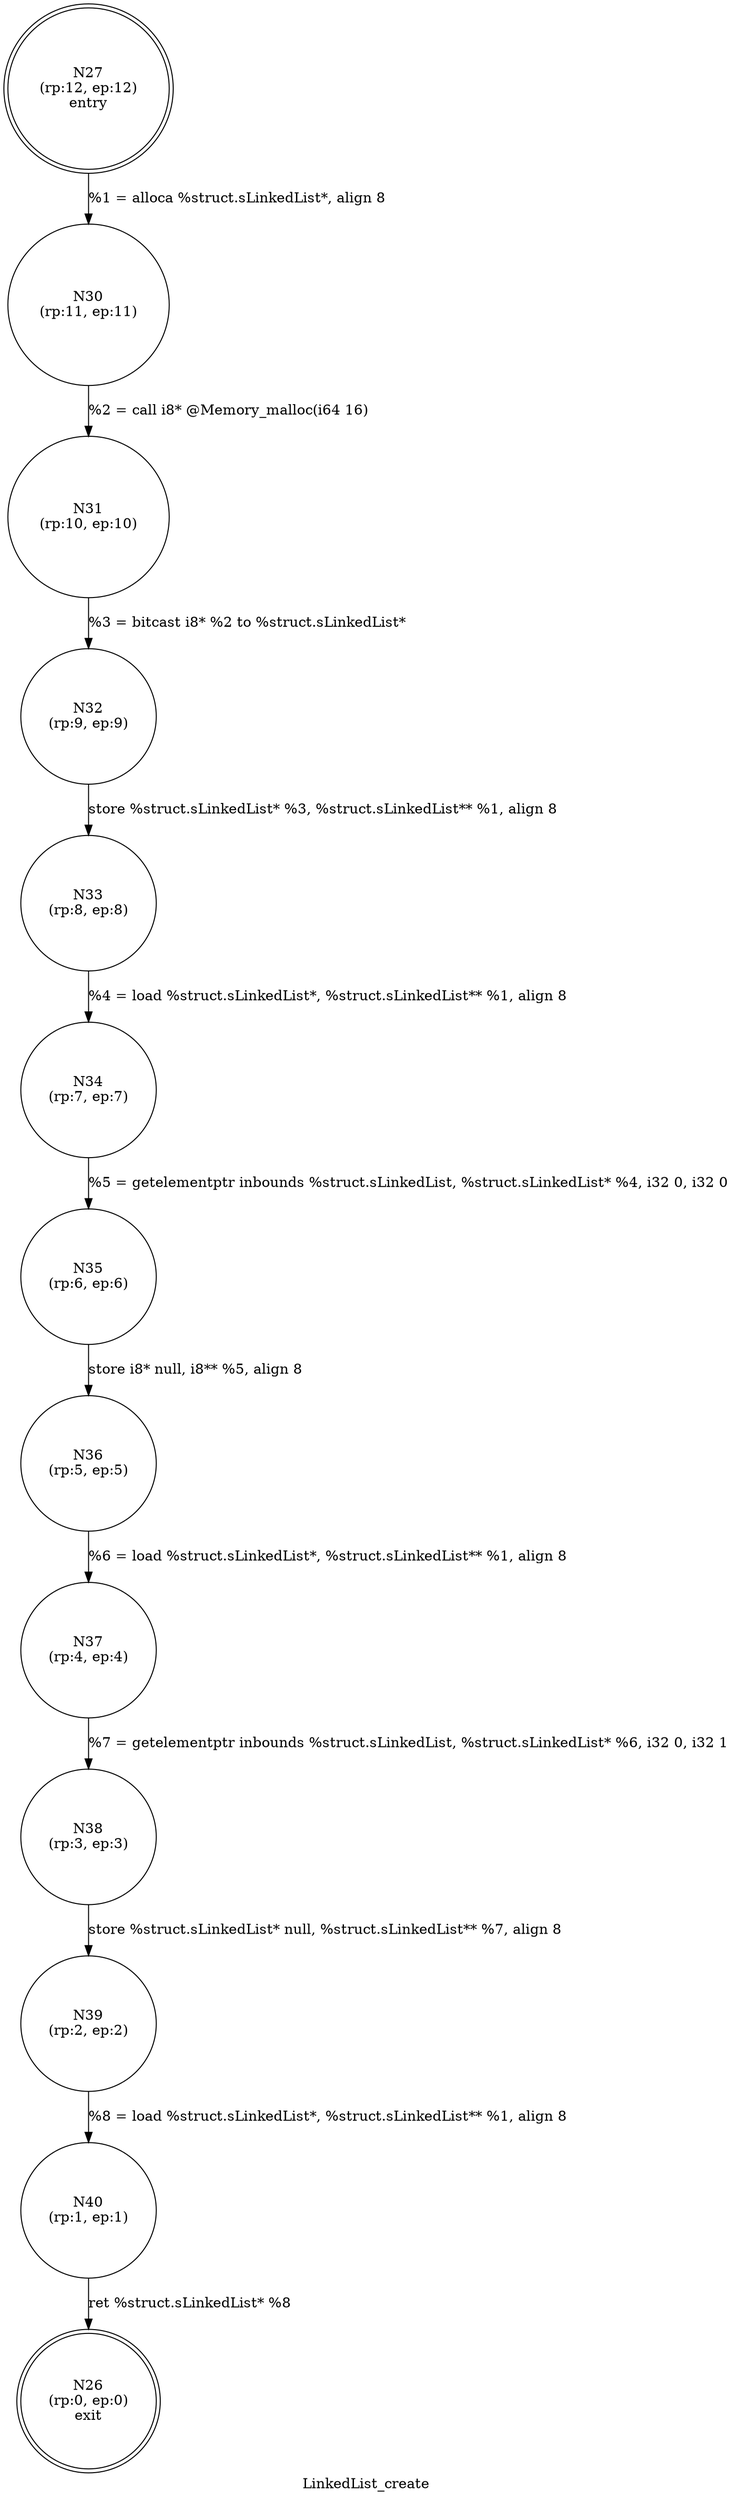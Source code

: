 digraph LinkedList_create {
label="LinkedList_create"
26 [label="N26\n(rp:0, ep:0)\nexit", shape="doublecircle"]
27 [label="N27\n(rp:12, ep:12)\nentry", shape="doublecircle"]
27 -> 30 [label="%1 = alloca %struct.sLinkedList*, align 8"]
30 [label="N30\n(rp:11, ep:11)", shape="circle"]
30 -> 31 [label="%2 = call i8* @Memory_malloc(i64 16)"]
31 [label="N31\n(rp:10, ep:10)", shape="circle"]
31 -> 32 [label="%3 = bitcast i8* %2 to %struct.sLinkedList*"]
32 [label="N32\n(rp:9, ep:9)", shape="circle"]
32 -> 33 [label="store %struct.sLinkedList* %3, %struct.sLinkedList** %1, align 8"]
33 [label="N33\n(rp:8, ep:8)", shape="circle"]
33 -> 34 [label="%4 = load %struct.sLinkedList*, %struct.sLinkedList** %1, align 8"]
34 [label="N34\n(rp:7, ep:7)", shape="circle"]
34 -> 35 [label="%5 = getelementptr inbounds %struct.sLinkedList, %struct.sLinkedList* %4, i32 0, i32 0"]
35 [label="N35\n(rp:6, ep:6)", shape="circle"]
35 -> 36 [label="store i8* null, i8** %5, align 8"]
36 [label="N36\n(rp:5, ep:5)", shape="circle"]
36 -> 37 [label="%6 = load %struct.sLinkedList*, %struct.sLinkedList** %1, align 8"]
37 [label="N37\n(rp:4, ep:4)", shape="circle"]
37 -> 38 [label="%7 = getelementptr inbounds %struct.sLinkedList, %struct.sLinkedList* %6, i32 0, i32 1"]
38 [label="N38\n(rp:3, ep:3)", shape="circle"]
38 -> 39 [label="store %struct.sLinkedList* null, %struct.sLinkedList** %7, align 8"]
39 [label="N39\n(rp:2, ep:2)", shape="circle"]
39 -> 40 [label="%8 = load %struct.sLinkedList*, %struct.sLinkedList** %1, align 8"]
40 [label="N40\n(rp:1, ep:1)", shape="circle"]
40 -> 26 [label="ret %struct.sLinkedList* %8"]
}
